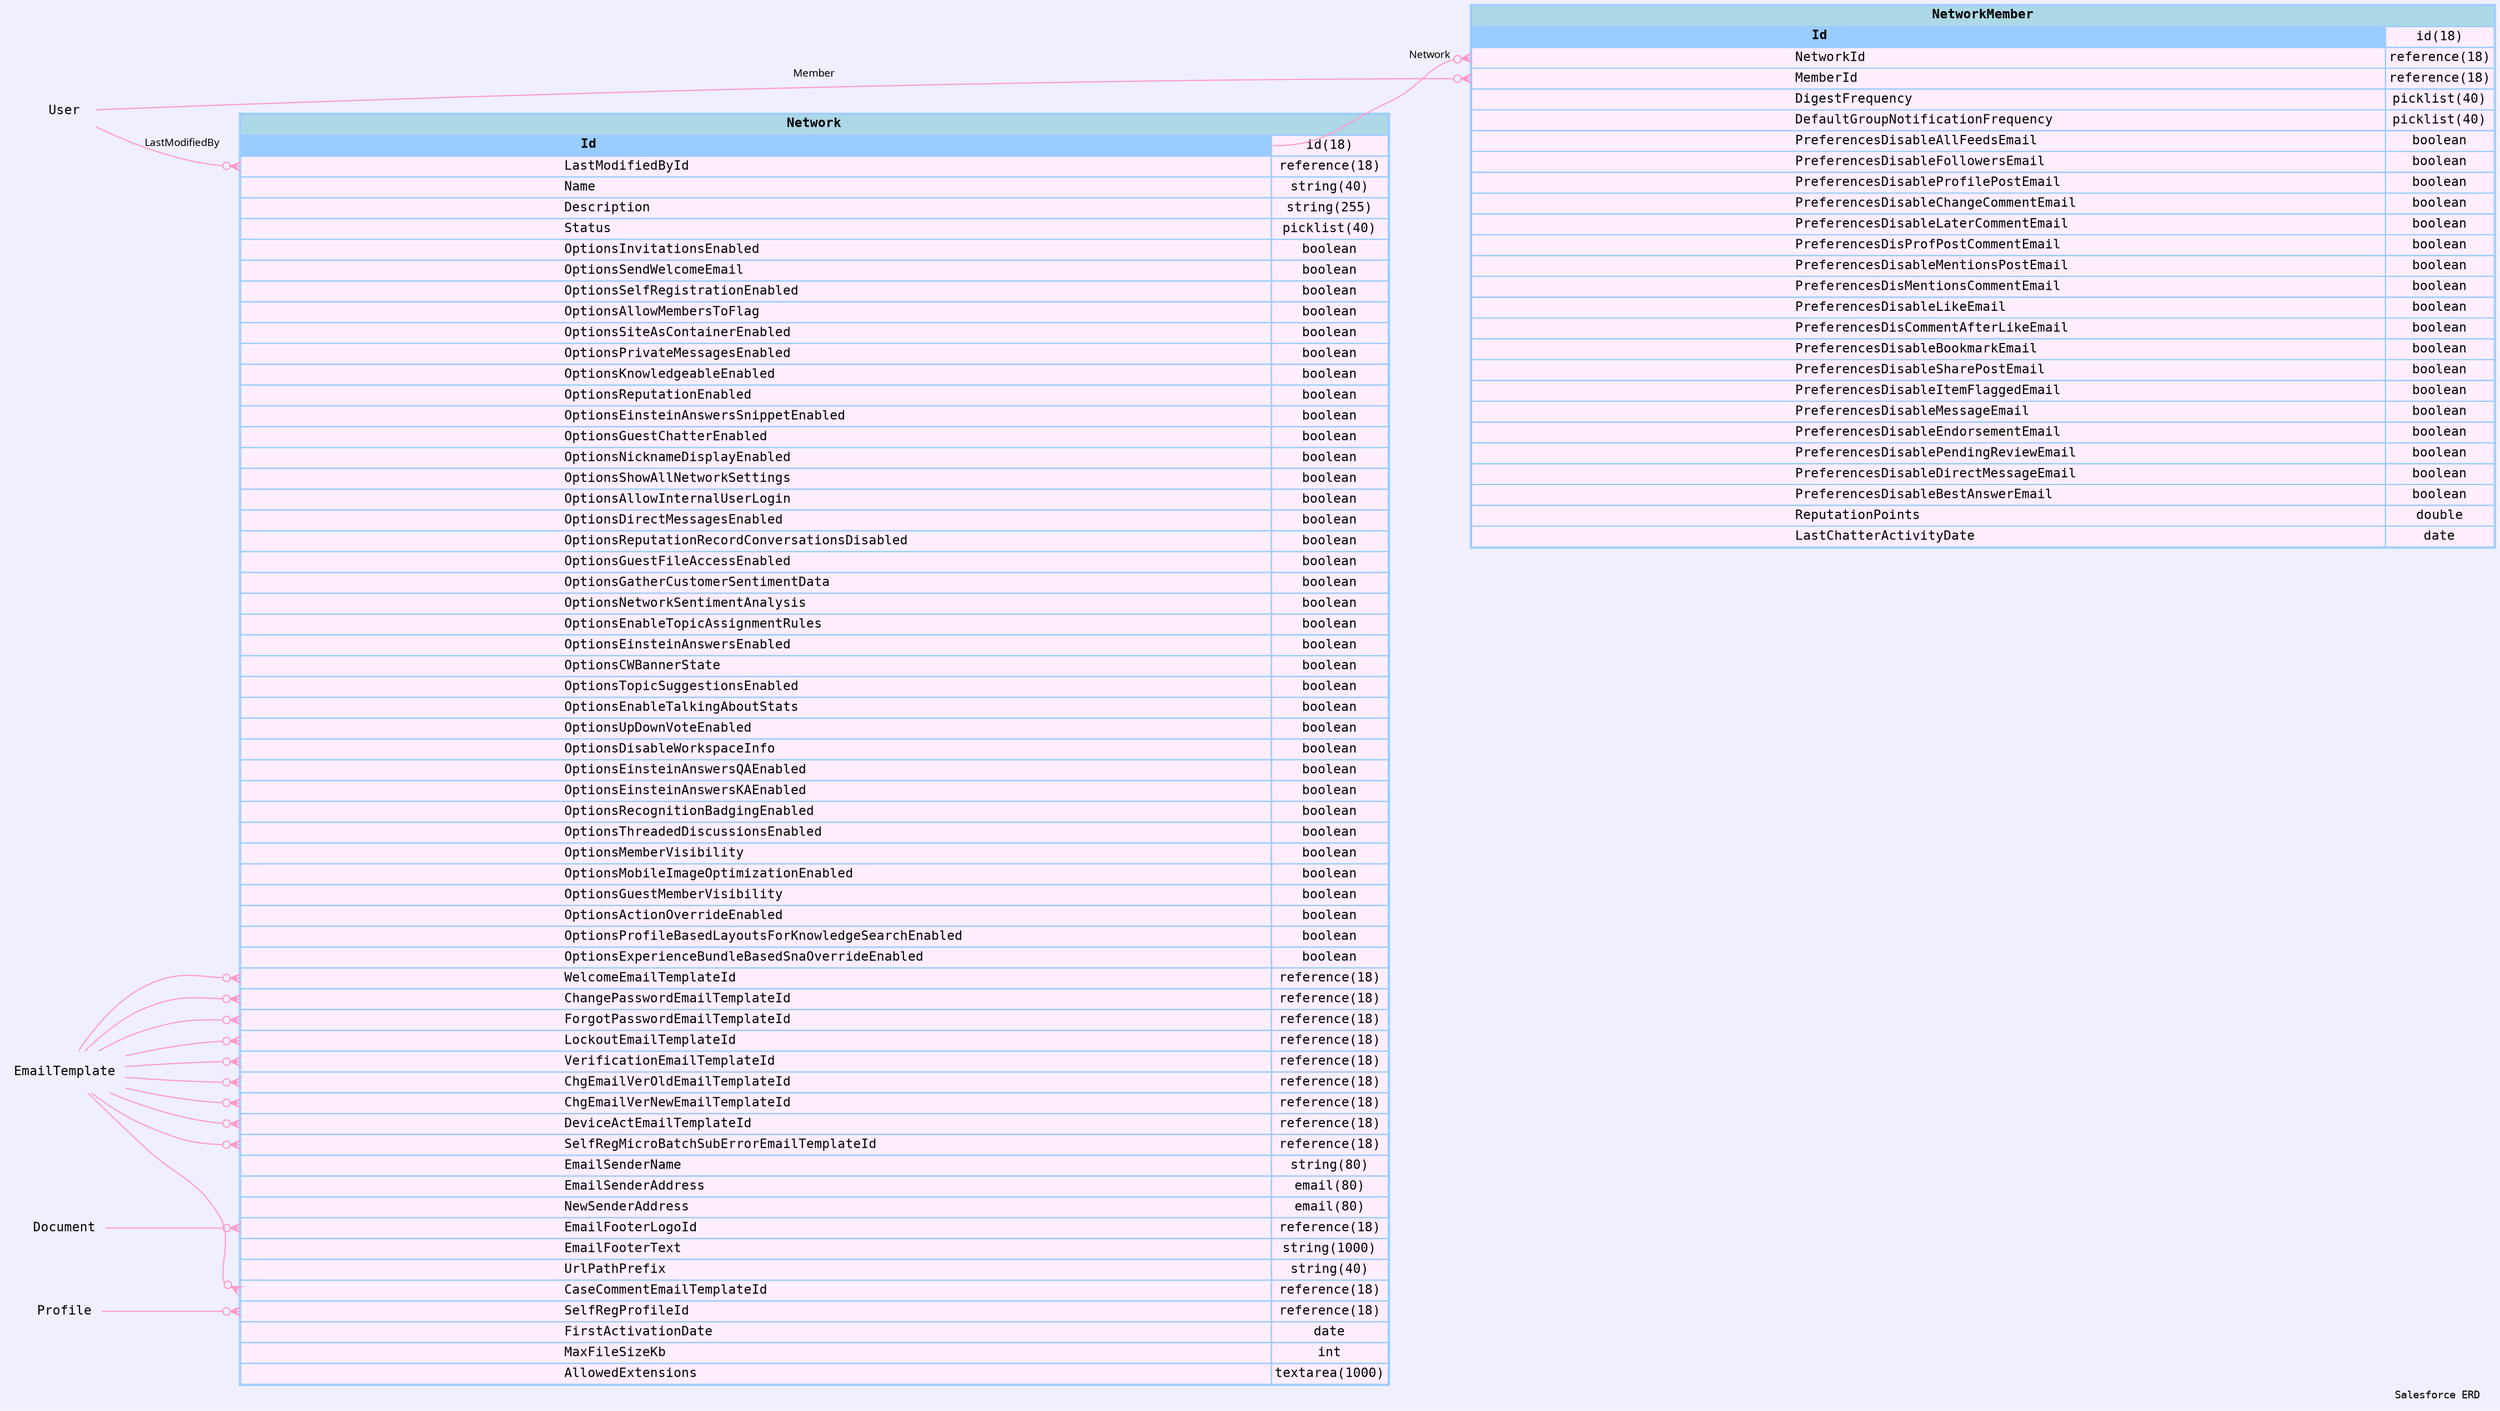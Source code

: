 
        digraph "Salesforce+ ERD" {  
            graph [  
              rankdir="RL"  
              bgcolor="#efeffd"  
              label="Salesforce ERD "  
              labeljust="r"  
              nodesep="0.18"  
              ranksep="0.46"        
              fontname="Courier"  
              fontsize="9"  
            ];  
            node [  
              fontname="Courier"  
              fontsize="11"  
              shape="plaintext"  
              color="#99ccff"  
            ];  
            edge [ arrowsize="0.8"   ];
        
            Network [shape=none, margin=0, label=<
                <table border="1" cellborder="1" cellspacing="0" bgcolor="#ffeeff" >   
                  <tr><td colspan="3" bgcolor="lightblue"><b>Network</b></td></tr>
             <tr>
                                        <td  bgcolor="#99ccff" port="Id" align="left">
                                           <b>Id</b>
                                        </td><td>id(18)</td></tr> <tr>
                                         <td port="LastModifiedById" align="left">
                                         LastModifiedById
                                       </td><td>reference(18)</td></tr> <tr>
                                         <td port="Name" align="left">
                                         Name
                                       </td><td>string(40)</td></tr> <tr>
                                         <td port="Description" align="left">
                                         Description
                                       </td><td>string(255)</td></tr> <tr>
                                         <td port="Status" align="left">
                                         Status
                                       </td><td>picklist(40)</td></tr> <tr>
                                         <td port="OptionsInvitationsEnabled" align="left">
                                         OptionsInvitationsEnabled
                                       </td><td>boolean</td></tr> <tr>
                                         <td port="OptionsSendWelcomeEmail" align="left">
                                         OptionsSendWelcomeEmail
                                       </td><td>boolean</td></tr> <tr>
                                         <td port="OptionsSelfRegistrationEnabled" align="left">
                                         OptionsSelfRegistrationEnabled
                                       </td><td>boolean</td></tr> <tr>
                                         <td port="OptionsAllowMembersToFlag" align="left">
                                         OptionsAllowMembersToFlag
                                       </td><td>boolean</td></tr> <tr>
                                         <td port="OptionsSiteAsContainerEnabled" align="left">
                                         OptionsSiteAsContainerEnabled
                                       </td><td>boolean</td></tr> <tr>
                                         <td port="OptionsPrivateMessagesEnabled" align="left">
                                         OptionsPrivateMessagesEnabled
                                       </td><td>boolean</td></tr> <tr>
                                         <td port="OptionsKnowledgeableEnabled" align="left">
                                         OptionsKnowledgeableEnabled
                                       </td><td>boolean</td></tr> <tr>
                                         <td port="OptionsReputationEnabled" align="left">
                                         OptionsReputationEnabled
                                       </td><td>boolean</td></tr> <tr>
                                         <td port="OptionsEinsteinAnswersSnippetEnabled" align="left">
                                         OptionsEinsteinAnswersSnippetEnabled
                                       </td><td>boolean</td></tr> <tr>
                                         <td port="OptionsGuestChatterEnabled" align="left">
                                         OptionsGuestChatterEnabled
                                       </td><td>boolean</td></tr> <tr>
                                         <td port="OptionsNicknameDisplayEnabled" align="left">
                                         OptionsNicknameDisplayEnabled
                                       </td><td>boolean</td></tr> <tr>
                                         <td port="OptionsShowAllNetworkSettings" align="left">
                                         OptionsShowAllNetworkSettings
                                       </td><td>boolean</td></tr> <tr>
                                         <td port="OptionsAllowInternalUserLogin" align="left">
                                         OptionsAllowInternalUserLogin
                                       </td><td>boolean</td></tr> <tr>
                                         <td port="OptionsDirectMessagesEnabled" align="left">
                                         OptionsDirectMessagesEnabled
                                       </td><td>boolean</td></tr> <tr>
                                         <td port="OptionsReputationRecordConversationsDisabled" align="left">
                                         OptionsReputationRecordConversationsDisabled
                                       </td><td>boolean</td></tr> <tr>
                                         <td port="OptionsGuestFileAccessEnabled" align="left">
                                         OptionsGuestFileAccessEnabled
                                       </td><td>boolean</td></tr> <tr>
                                         <td port="OptionsGatherCustomerSentimentData" align="left">
                                         OptionsGatherCustomerSentimentData
                                       </td><td>boolean</td></tr> <tr>
                                         <td port="OptionsNetworkSentimentAnalysis" align="left">
                                         OptionsNetworkSentimentAnalysis
                                       </td><td>boolean</td></tr> <tr>
                                         <td port="OptionsEnableTopicAssignmentRules" align="left">
                                         OptionsEnableTopicAssignmentRules
                                       </td><td>boolean</td></tr> <tr>
                                         <td port="OptionsEinsteinAnswersEnabled" align="left">
                                         OptionsEinsteinAnswersEnabled
                                       </td><td>boolean</td></tr> <tr>
                                         <td port="OptionsCWBannerState" align="left">
                                         OptionsCWBannerState
                                       </td><td>boolean</td></tr> <tr>
                                         <td port="OptionsTopicSuggestionsEnabled" align="left">
                                         OptionsTopicSuggestionsEnabled
                                       </td><td>boolean</td></tr> <tr>
                                         <td port="OptionsEnableTalkingAboutStats" align="left">
                                         OptionsEnableTalkingAboutStats
                                       </td><td>boolean</td></tr> <tr>
                                         <td port="OptionsUpDownVoteEnabled" align="left">
                                         OptionsUpDownVoteEnabled
                                       </td><td>boolean</td></tr> <tr>
                                         <td port="OptionsDisableWorkspaceInfo" align="left">
                                         OptionsDisableWorkspaceInfo
                                       </td><td>boolean</td></tr> <tr>
                                         <td port="OptionsEinsteinAnswersQAEnabled" align="left">
                                         OptionsEinsteinAnswersQAEnabled
                                       </td><td>boolean</td></tr> <tr>
                                         <td port="OptionsEinsteinAnswersKAEnabled" align="left">
                                         OptionsEinsteinAnswersKAEnabled
                                       </td><td>boolean</td></tr> <tr>
                                         <td port="OptionsRecognitionBadgingEnabled" align="left">
                                         OptionsRecognitionBadgingEnabled
                                       </td><td>boolean</td></tr> <tr>
                                         <td port="OptionsThreadedDiscussionsEnabled" align="left">
                                         OptionsThreadedDiscussionsEnabled
                                       </td><td>boolean</td></tr> <tr>
                                         <td port="OptionsMemberVisibility" align="left">
                                         OptionsMemberVisibility
                                       </td><td>boolean</td></tr> <tr>
                                         <td port="OptionsMobileImageOptimizationEnabled" align="left">
                                         OptionsMobileImageOptimizationEnabled
                                       </td><td>boolean</td></tr> <tr>
                                         <td port="OptionsGuestMemberVisibility" align="left">
                                         OptionsGuestMemberVisibility
                                       </td><td>boolean</td></tr> <tr>
                                         <td port="OptionsActionOverrideEnabled" align="left">
                                         OptionsActionOverrideEnabled
                                       </td><td>boolean</td></tr> <tr>
                                         <td port="OptionsProfileBasedLayoutsForKnowledgeSearchEnabled" align="left">
                                         OptionsProfileBasedLayoutsForKnowledgeSearchEnabled
                                       </td><td>boolean</td></tr> <tr>
                                         <td port="OptionsExperienceBundleBasedSnaOverrideEnabled" align="left">
                                         OptionsExperienceBundleBasedSnaOverrideEnabled
                                       </td><td>boolean</td></tr> <tr>
                                         <td port="WelcomeEmailTemplateId" align="left">
                                         WelcomeEmailTemplateId
                                       </td><td>reference(18)</td></tr> <tr>
                                         <td port="ChangePasswordEmailTemplateId" align="left">
                                         ChangePasswordEmailTemplateId
                                       </td><td>reference(18)</td></tr> <tr>
                                         <td port="ForgotPasswordEmailTemplateId" align="left">
                                         ForgotPasswordEmailTemplateId
                                       </td><td>reference(18)</td></tr> <tr>
                                         <td port="LockoutEmailTemplateId" align="left">
                                         LockoutEmailTemplateId
                                       </td><td>reference(18)</td></tr> <tr>
                                         <td port="VerificationEmailTemplateId" align="left">
                                         VerificationEmailTemplateId
                                       </td><td>reference(18)</td></tr> <tr>
                                         <td port="ChgEmailVerOldEmailTemplateId" align="left">
                                         ChgEmailVerOldEmailTemplateId
                                       </td><td>reference(18)</td></tr> <tr>
                                         <td port="ChgEmailVerNewEmailTemplateId" align="left">
                                         ChgEmailVerNewEmailTemplateId
                                       </td><td>reference(18)</td></tr> <tr>
                                         <td port="DeviceActEmailTemplateId" align="left">
                                         DeviceActEmailTemplateId
                                       </td><td>reference(18)</td></tr> <tr>
                                         <td port="SelfRegMicroBatchSubErrorEmailTemplateId" align="left">
                                         SelfRegMicroBatchSubErrorEmailTemplateId
                                       </td><td>reference(18)</td></tr> <tr>
                                         <td port="EmailSenderName" align="left">
                                         EmailSenderName
                                       </td><td>string(80)</td></tr> <tr>
                                         <td port="EmailSenderAddress" align="left">
                                         EmailSenderAddress
                                       </td><td>email(80)</td></tr> <tr>
                                         <td port="NewSenderAddress" align="left">
                                         NewSenderAddress
                                       </td><td>email(80)</td></tr> <tr>
                                         <td port="EmailFooterLogoId" align="left">
                                         EmailFooterLogoId
                                       </td><td>reference(18)</td></tr> <tr>
                                         <td port="EmailFooterText" align="left">
                                         EmailFooterText
                                       </td><td>string(1000)</td></tr> <tr>
                                         <td port="UrlPathPrefix" align="left">
                                         UrlPathPrefix
                                       </td><td>string(40)</td></tr> <tr>
                                         <td port="CaseCommentEmailTemplateId" align="left">
                                         CaseCommentEmailTemplateId
                                       </td><td>reference(18)</td></tr> <tr>
                                         <td port="SelfRegProfileId" align="left">
                                         SelfRegProfileId
                                       </td><td>reference(18)</td></tr> <tr>
                                         <td port="FirstActivationDate" align="left">
                                         FirstActivationDate
                                       </td><td>date</td></tr> <tr>
                                         <td port="MaxFileSizeKb" align="left">
                                         MaxFileSizeKb
                                       </td><td>int</td></tr> <tr>
                                         <td port="AllowedExtensions" align="left">
                                         AllowedExtensions
                                       </td><td>textarea(1000)</td></tr>            
                </table>
                >
                  URL="#"
                  tooltip=" Network "
                ];
            
                            "Network" : "LastModifiedById": w -> 
                                  "User" : "Id" 
                                           : e 
                                          [arrowhead=none 
                                           dir=back 
                                           arrowtail=crowodot 
                                           color="#ff99cc"
                                           label="LastModifiedBy"
                                           fontname="Monaco"
                                           fontsize="9"
                                          ];
                      
                            "Network" : "WelcomeEmailTemplateId": w -> 
                                  "EmailTemplate" : "Id" 
                                           : e 
                                          [arrowhead=none 
                                           dir=back 
                                           arrowtail=crowodot 
                                           color="#ff99cc"
                                           label=""
                                           fontname="Monaco"
                                           fontsize="9"
                                          ];
                      
                            "Network" : "ChangePasswordEmailTemplateId": w -> 
                                  "EmailTemplate" : "Id" 
                                           : e 
                                          [arrowhead=none 
                                           dir=back 
                                           arrowtail=crowodot 
                                           color="#ff99cc"
                                           label=""
                                           fontname="Monaco"
                                           fontsize="9"
                                          ];
                      
                            "Network" : "ForgotPasswordEmailTemplateId": w -> 
                                  "EmailTemplate" : "Id" 
                                           : e 
                                          [arrowhead=none 
                                           dir=back 
                                           arrowtail=crowodot 
                                           color="#ff99cc"
                                           label=""
                                           fontname="Monaco"
                                           fontsize="9"
                                          ];
                      
                            "Network" : "LockoutEmailTemplateId": w -> 
                                  "EmailTemplate" : "Id" 
                                           : e 
                                          [arrowhead=none 
                                           dir=back 
                                           arrowtail=crowodot 
                                           color="#ff99cc"
                                           label=""
                                           fontname="Monaco"
                                           fontsize="9"
                                          ];
                      
                            "Network" : "VerificationEmailTemplateId": w -> 
                                  "EmailTemplate" : "Id" 
                                           : e 
                                          [arrowhead=none 
                                           dir=back 
                                           arrowtail=crowodot 
                                           color="#ff99cc"
                                           label=""
                                           fontname="Monaco"
                                           fontsize="9"
                                          ];
                      
                            "Network" : "ChgEmailVerOldEmailTemplateId": w -> 
                                  "EmailTemplate" : "Id" 
                                           : e 
                                          [arrowhead=none 
                                           dir=back 
                                           arrowtail=crowodot 
                                           color="#ff99cc"
                                           label=""
                                           fontname="Monaco"
                                           fontsize="9"
                                          ];
                      
                            "Network" : "ChgEmailVerNewEmailTemplateId": w -> 
                                  "EmailTemplate" : "Id" 
                                           : e 
                                          [arrowhead=none 
                                           dir=back 
                                           arrowtail=crowodot 
                                           color="#ff99cc"
                                           label=""
                                           fontname="Monaco"
                                           fontsize="9"
                                          ];
                      
                            "Network" : "DeviceActEmailTemplateId": w -> 
                                  "EmailTemplate" : "Id" 
                                           : e 
                                          [arrowhead=none 
                                           dir=back 
                                           arrowtail=crowodot 
                                           color="#ff99cc"
                                           label=""
                                           fontname="Monaco"
                                           fontsize="9"
                                          ];
                      
                            "Network" : "SelfRegMicroBatchSubErrorEmailTemplateId": w -> 
                                  "EmailTemplate" : "Id" 
                                           : e 
                                          [arrowhead=none 
                                           dir=back 
                                           arrowtail=crowodot 
                                           color="#ff99cc"
                                           label=""
                                           fontname="Monaco"
                                           fontsize="9"
                                          ];
                      
                            "Network" : "EmailFooterLogoId": w -> 
                                  "Document" : "Id" 
                                           : e 
                                          [arrowhead=none 
                                           dir=back 
                                           arrowtail=crowodot 
                                           color="#ff99cc"
                                           label=""
                                           fontname="Monaco"
                                           fontsize="9"
                                          ];
                      
                            "Network" : "CaseCommentEmailTemplateId": w -> 
                                  "EmailTemplate" : "Id" 
                                           : e 
                                          [arrowhead=none 
                                           dir=back 
                                           arrowtail=crowodot 
                                           color="#ff99cc"
                                           label=""
                                           fontname="Monaco"
                                           fontsize="9"
                                          ];
                      
                            "Network" : "SelfRegProfileId": w -> 
                                  "Profile" : "Id" 
                                           : e 
                                          [arrowhead=none 
                                           dir=back 
                                           arrowtail=crowodot 
                                           color="#ff99cc"
                                           label=""
                                           fontname="Monaco"
                                           fontsize="9"
                                          ];
                      
            NetworkMember [shape=none, margin=0, label=<
                <table border="1" cellborder="1" cellspacing="0" bgcolor="#ffeeff" >   
                  <tr><td colspan="3" bgcolor="lightblue"><b>NetworkMember</b></td></tr>
             <tr>
                                        <td  bgcolor="#99ccff" port="Id" align="left">
                                           <b>Id</b>
                                        </td><td>id(18)</td></tr> <tr>
                                         <td port="NetworkId" align="left">
                                         NetworkId
                                       </td><td>reference(18)</td></tr> <tr>
                                         <td port="MemberId" align="left">
                                         MemberId
                                       </td><td>reference(18)</td></tr> <tr>
                                         <td port="DigestFrequency" align="left">
                                         DigestFrequency
                                       </td><td>picklist(40)</td></tr> <tr>
                                         <td port="DefaultGroupNotificationFrequency" align="left">
                                         DefaultGroupNotificationFrequency
                                       </td><td>picklist(40)</td></tr> <tr>
                                         <td port="PreferencesDisableAllFeedsEmail" align="left">
                                         PreferencesDisableAllFeedsEmail
                                       </td><td>boolean</td></tr> <tr>
                                         <td port="PreferencesDisableFollowersEmail" align="left">
                                         PreferencesDisableFollowersEmail
                                       </td><td>boolean</td></tr> <tr>
                                         <td port="PreferencesDisableProfilePostEmail" align="left">
                                         PreferencesDisableProfilePostEmail
                                       </td><td>boolean</td></tr> <tr>
                                         <td port="PreferencesDisableChangeCommentEmail" align="left">
                                         PreferencesDisableChangeCommentEmail
                                       </td><td>boolean</td></tr> <tr>
                                         <td port="PreferencesDisableLaterCommentEmail" align="left">
                                         PreferencesDisableLaterCommentEmail
                                       </td><td>boolean</td></tr> <tr>
                                         <td port="PreferencesDisProfPostCommentEmail" align="left">
                                         PreferencesDisProfPostCommentEmail
                                       </td><td>boolean</td></tr> <tr>
                                         <td port="PreferencesDisableMentionsPostEmail" align="left">
                                         PreferencesDisableMentionsPostEmail
                                       </td><td>boolean</td></tr> <tr>
                                         <td port="PreferencesDisMentionsCommentEmail" align="left">
                                         PreferencesDisMentionsCommentEmail
                                       </td><td>boolean</td></tr> <tr>
                                         <td port="PreferencesDisableLikeEmail" align="left">
                                         PreferencesDisableLikeEmail
                                       </td><td>boolean</td></tr> <tr>
                                         <td port="PreferencesDisCommentAfterLikeEmail" align="left">
                                         PreferencesDisCommentAfterLikeEmail
                                       </td><td>boolean</td></tr> <tr>
                                         <td port="PreferencesDisableBookmarkEmail" align="left">
                                         PreferencesDisableBookmarkEmail
                                       </td><td>boolean</td></tr> <tr>
                                         <td port="PreferencesDisableSharePostEmail" align="left">
                                         PreferencesDisableSharePostEmail
                                       </td><td>boolean</td></tr> <tr>
                                         <td port="PreferencesDisableItemFlaggedEmail" align="left">
                                         PreferencesDisableItemFlaggedEmail
                                       </td><td>boolean</td></tr> <tr>
                                         <td port="PreferencesDisableMessageEmail" align="left">
                                         PreferencesDisableMessageEmail
                                       </td><td>boolean</td></tr> <tr>
                                         <td port="PreferencesDisableEndorsementEmail" align="left">
                                         PreferencesDisableEndorsementEmail
                                       </td><td>boolean</td></tr> <tr>
                                         <td port="PreferencesDisablePendingReviewEmail" align="left">
                                         PreferencesDisablePendingReviewEmail
                                       </td><td>boolean</td></tr> <tr>
                                         <td port="PreferencesDisableDirectMessageEmail" align="left">
                                         PreferencesDisableDirectMessageEmail
                                       </td><td>boolean</td></tr> <tr>
                                         <td port="PreferencesDisableBestAnswerEmail" align="left">
                                         PreferencesDisableBestAnswerEmail
                                       </td><td>boolean</td></tr> <tr>
                                         <td port="ReputationPoints" align="left">
                                         ReputationPoints
                                       </td><td>double</td></tr> <tr>
                                         <td port="LastChatterActivityDate" align="left">
                                         LastChatterActivityDate
                                       </td><td>date</td></tr>            
                </table>
                >
                  URL="#"
                  tooltip=" NetworkMember "
                ];
            
                            "NetworkMember" : "NetworkId": w -> 
                                  "Network" : "Id" 
                                           : e 
                                          [arrowhead=none 
                                           dir=back 
                                           arrowtail=crowodot 
                                           color="#ff99cc"
                                           label="Network"
                                           fontname="Monaco"
                                           fontsize="9"
                                          ];
                      
                            "NetworkMember" : "MemberId": w -> 
                                  "User" : "Id" 
                                           : e 
                                          [arrowhead=none 
                                           dir=back 
                                           arrowtail=crowodot 
                                           color="#ff99cc"
                                           label="Member"
                                           fontname="Monaco"
                                           fontsize="9"
                                          ];
                      }